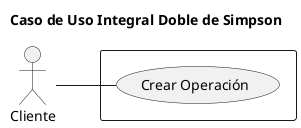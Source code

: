 @startuml

title Caso de Uso Integral Doble de Simpson

left to right direction

actor Cliente as user

rectangle  {
    usecase "Crear Operación" as crear
}

user -- crear 

@enduml